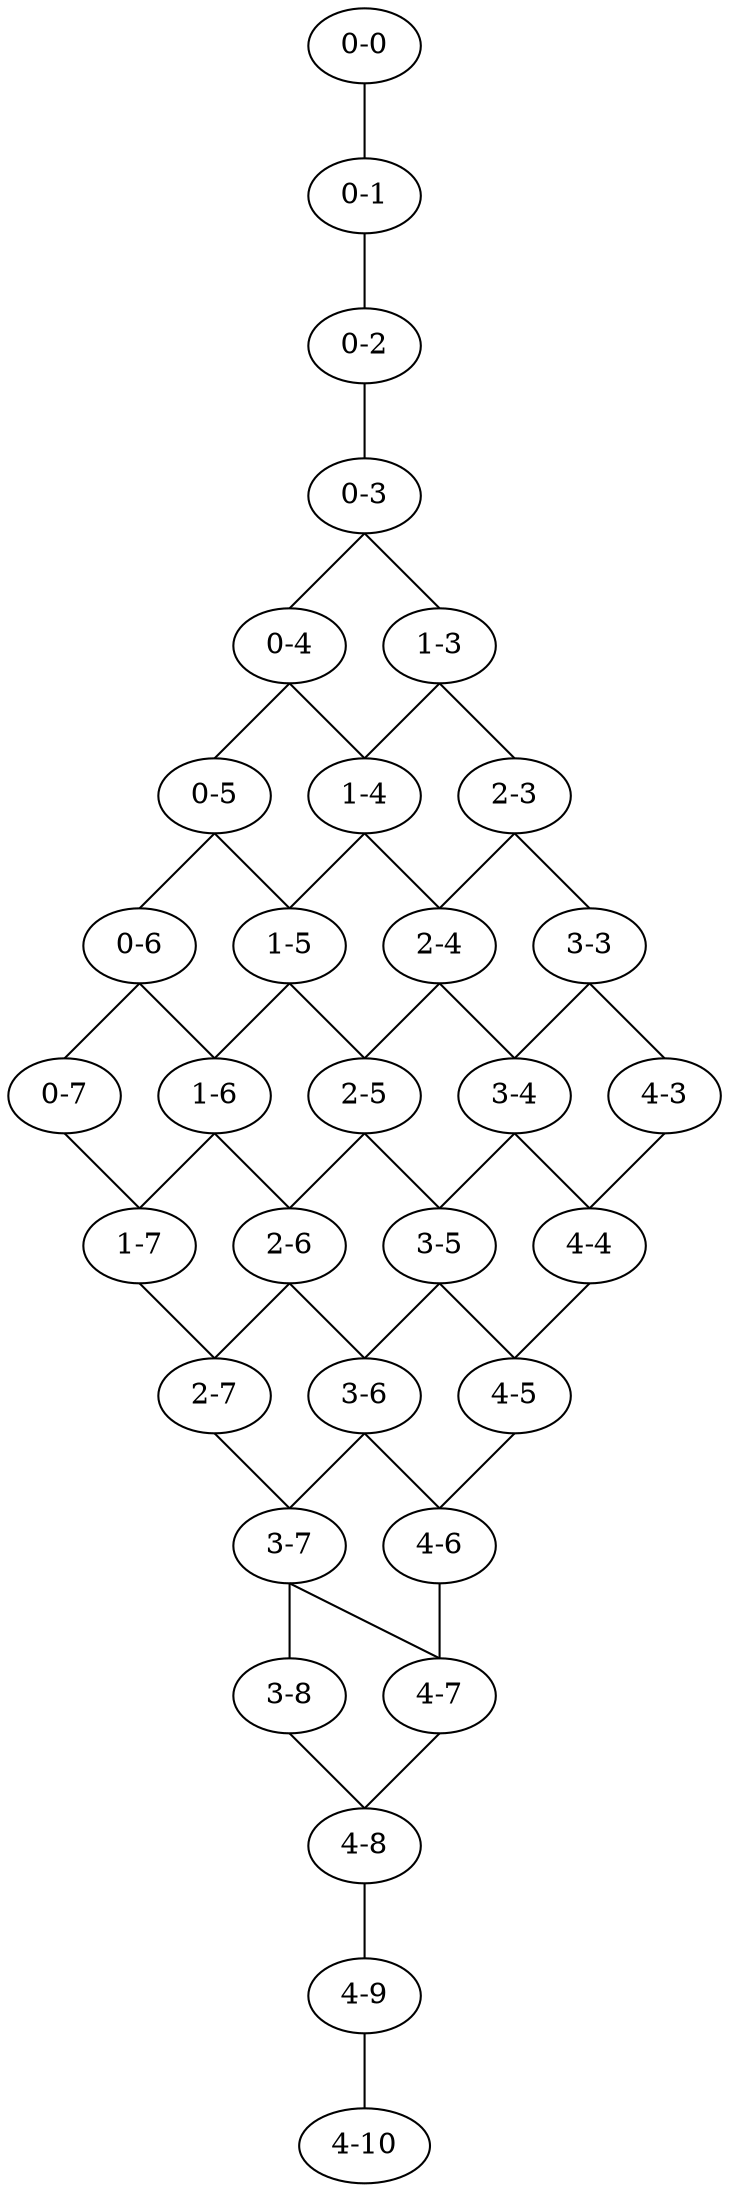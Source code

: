digraph item_set {

// set edge attribute
edge [dir = none tailport = "s" headport = "n"]
splines=false

// the 1o layer
0 [label = "0-0"];

// the 2o layer
1 [label = "0-1"];

// the 3o layer
2 [label = "0-2"];

// the 4o layer
3 [label = "0-3"];

// the 5o layer
4 [label = "0-4"];
13 [label = "1-3"];

// the 6o layer
5 [label = "0-5"];
14 [label = "1-4"];
23 [label = "2-3"];

// the 7o layer
6 [label = "0-6"];
15 [label = "1-5"];
24 [label = "2-4"];
33 [label = "3-3"];

// the 8o layer
7 [label = "0-7"];
16 [label = "1-6"];
25 [label = "2-5"];
34 [label = "3-4"];
43 [label = "4-3"];

// the 9o layer
17 [label = "1-7"];
26 [label = "2-6"];
35 [label = "3-5"];
44 [label = "4-4"];

// the 10o layer
27 [label = "2-7"];
36 [label = "3-6"];
45 [label = "4-5"];

// the 11o layer
37 [label = "3-7"];
46 [label = "4-6"];

// the 12o layer
38 [label = "3-8"];
47 [label = "4-7"];

// the 13o layer
48 [label = "4-8"];

// the 14o layer
49 [label = "4-9"];

// the 15o layer
410 [label = "4-10"];

0 -> {1}
1 -> {2}
2 -> {3}
3 -> {13,4}
4 -> {14,5}
5 -> {15,6}
6 -> {16,7}
7 -> {17}
13 -> {23,14}
14 -> {24,15}
15 -> {25,16}
16 -> {26,17}
17 -> {27}
23 -> {33,24}
24 -> {34,25}
25 -> {35,26}
26 -> {36,27}
27 -> {37}
33 -> {43,34}
34 -> {44,35}
35 -> {45,36}
36 -> {46,37}
37 -> {47,38}
38 -> {48}
43 -> {44}
44 -> {45}
45 -> {46}
46 -> {47}
47 -> {48}
48 -> {49}
49 -> {410}
}